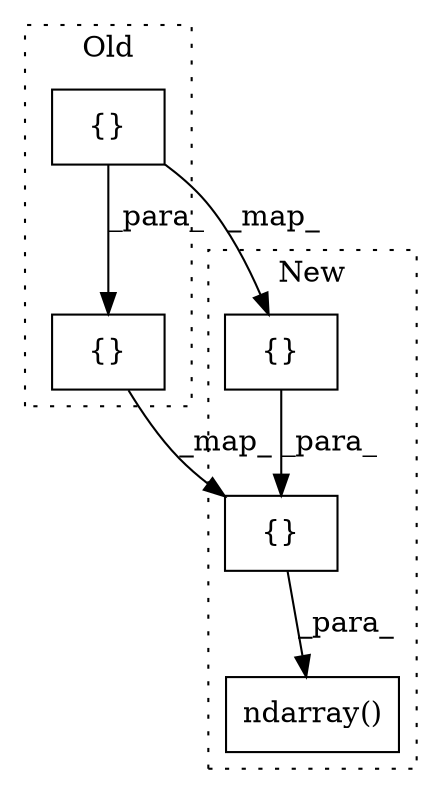 digraph G {
subgraph cluster0 {
1 [label="{}" a="59" s="355,439" l="1,0" shape="box"];
5 [label="{}" a="59" s="356,382" l="1,0" shape="box"];
label = "Old";
style="dotted";
}
subgraph cluster1 {
2 [label="{}" a="59" s="384,468" l="1,0" shape="box"];
3 [label="ndarray()" a="75" s="370,469" l="14,1" shape="box"];
4 [label="{}" a="59" s="385,411" l="1,0" shape="box"];
label = "New";
style="dotted";
}
1 -> 2 [label="_map_"];
2 -> 3 [label="_para_"];
4 -> 2 [label="_para_"];
5 -> 1 [label="_para_"];
5 -> 4 [label="_map_"];
}